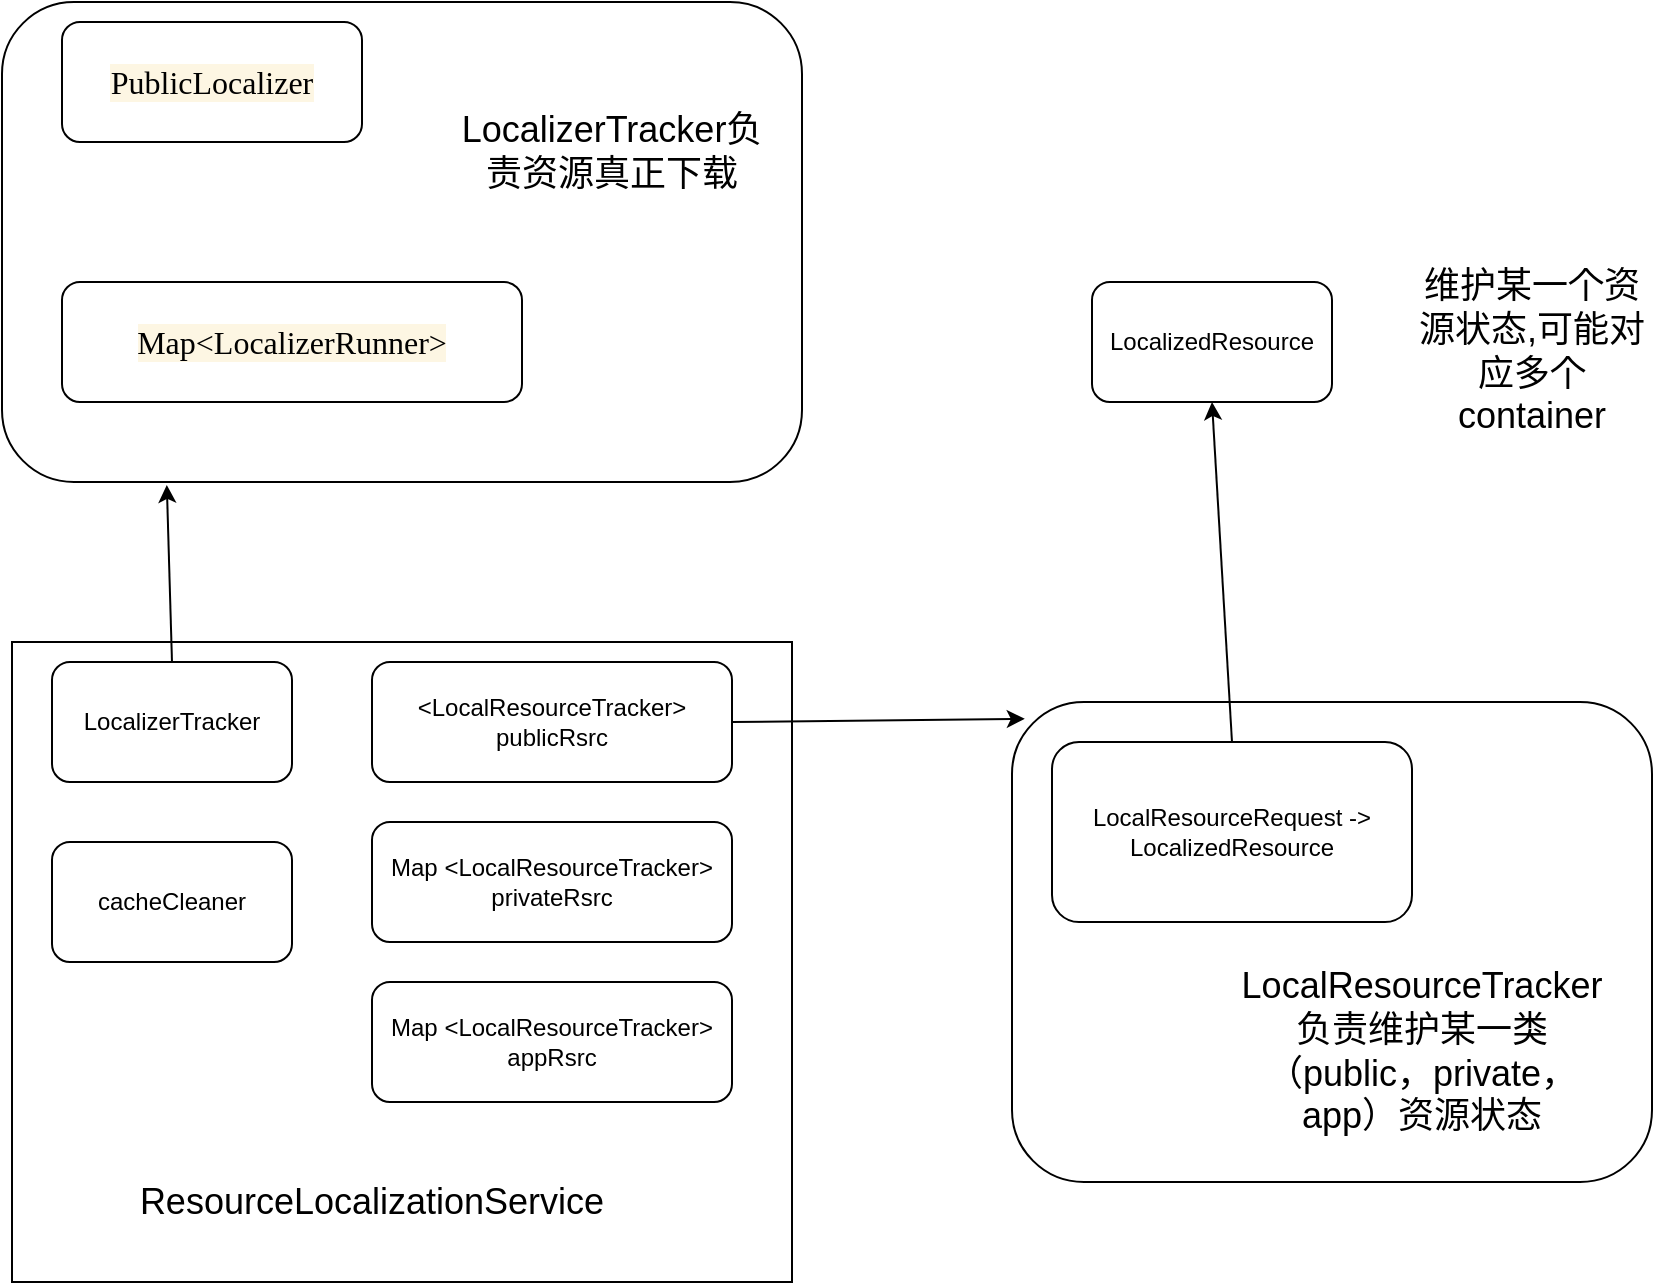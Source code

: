 <mxfile version="12.4.3" type="github" pages="1"><diagram id="vbaCEeRRn_hteZ_Te-lx" name="Page-1"><mxGraphModel dx="1106" dy="1816" grid="1" gridSize="10" guides="1" tooltips="1" connect="1" arrows="1" fold="1" page="1" pageScale="1" pageWidth="827" pageHeight="1169" math="0" shadow="0"><root><mxCell id="0"/><mxCell id="1" parent="0"/><mxCell id="ZXIxnaWetE4bDTXr-bI9-7" value="" style="rounded=1;whiteSpace=wrap;html=1;" vertex="1" parent="1"><mxGeometry x="690" y="140" width="320" height="240" as="geometry"/></mxCell><mxCell id="ZXIxnaWetE4bDTXr-bI9-1" value="" style="rounded=0;whiteSpace=wrap;html=1;" vertex="1" parent="1"><mxGeometry x="190" y="110" width="390" height="320" as="geometry"/></mxCell><mxCell id="ZXIxnaWetE4bDTXr-bI9-2" value="LocalizerTracker" style="rounded=1;whiteSpace=wrap;html=1;" vertex="1" parent="1"><mxGeometry x="210" y="120" width="120" height="60" as="geometry"/></mxCell><mxCell id="ZXIxnaWetE4bDTXr-bI9-3" value="cacheCleaner" style="rounded=1;whiteSpace=wrap;html=1;" vertex="1" parent="1"><mxGeometry x="210" y="210" width="120" height="60" as="geometry"/></mxCell><mxCell id="ZXIxnaWetE4bDTXr-bI9-4" value="&amp;lt;LocalResourceTracker&amp;gt; publicRsrc" style="rounded=1;whiteSpace=wrap;html=1;" vertex="1" parent="1"><mxGeometry x="370" y="120" width="180" height="60" as="geometry"/></mxCell><mxCell id="ZXIxnaWetE4bDTXr-bI9-5" value="Map &amp;lt;LocalResourceTracker&amp;gt; privateRsrc" style="rounded=1;whiteSpace=wrap;html=1;" vertex="1" parent="1"><mxGeometry x="370" y="200" width="180" height="60" as="geometry"/></mxCell><mxCell id="ZXIxnaWetE4bDTXr-bI9-6" value="Map &amp;lt;LocalResourceTracker&amp;gt; appRsrc" style="rounded=1;whiteSpace=wrap;html=1;" vertex="1" parent="1"><mxGeometry x="370" y="280" width="180" height="60" as="geometry"/></mxCell><mxCell id="ZXIxnaWetE4bDTXr-bI9-8" value="LocalResourceRequest -&amp;gt; LocalizedResource" style="rounded=1;whiteSpace=wrap;html=1;" vertex="1" parent="1"><mxGeometry x="710" y="160" width="180" height="90" as="geometry"/></mxCell><mxCell id="ZXIxnaWetE4bDTXr-bI9-9" value="" style="rounded=1;whiteSpace=wrap;html=1;" vertex="1" parent="1"><mxGeometry x="185" y="-210" width="400" height="240" as="geometry"/></mxCell><mxCell id="ZXIxnaWetE4bDTXr-bI9-10" value="&lt;pre style=&quot;background-color: #fdf6e3 ; color: #586e75 ; font-family: &amp;#34;monaco&amp;#34; ; font-size: 12.0pt&quot;&gt;&lt;span style=&quot;color: #000000&quot;&gt;PublicLocalizer&lt;/span&gt;&lt;/pre&gt;" style="rounded=1;whiteSpace=wrap;html=1;" vertex="1" parent="1"><mxGeometry x="215" y="-200" width="150" height="60" as="geometry"/></mxCell><mxCell id="ZXIxnaWetE4bDTXr-bI9-11" value="&lt;pre style=&quot;background-color: rgb(253 , 246 , 227) ; font-family: &amp;#34;monaco&amp;#34; ; font-size: 12pt&quot;&gt;Map&amp;lt;LocalizerRunner&amp;gt;&lt;/pre&gt;" style="rounded=1;whiteSpace=wrap;html=1;" vertex="1" parent="1"><mxGeometry x="215" y="-70" width="230" height="60" as="geometry"/></mxCell><mxCell id="ZXIxnaWetE4bDTXr-bI9-12" value="&lt;font style=&quot;font-size: 18px&quot;&gt;LocalizerTracker负责资源真正下载&lt;/font&gt;" style="text;html=1;strokeColor=none;fillColor=none;align=center;verticalAlign=middle;whiteSpace=wrap;rounded=0;" vertex="1" parent="1"><mxGeometry x="405" y="-180" width="170" height="90" as="geometry"/></mxCell><mxCell id="ZXIxnaWetE4bDTXr-bI9-13" value="&lt;font style=&quot;font-size: 18px&quot;&gt;LocalResourceTracker&lt;br&gt;负责维护某一类（public，private，app）资源状态&lt;/font&gt;" style="text;html=1;strokeColor=none;fillColor=none;align=center;verticalAlign=middle;whiteSpace=wrap;rounded=0;" vertex="1" parent="1"><mxGeometry x="840" y="290" width="110" height="50" as="geometry"/></mxCell><mxCell id="ZXIxnaWetE4bDTXr-bI9-15" value="LocalizedResource" style="rounded=1;whiteSpace=wrap;html=1;" vertex="1" parent="1"><mxGeometry x="730" y="-70" width="120" height="60" as="geometry"/></mxCell><mxCell id="ZXIxnaWetE4bDTXr-bI9-16" value="&lt;font style=&quot;font-size: 18px&quot;&gt;维护某一个资源状态,可能对应多个container&lt;/font&gt;" style="text;html=1;strokeColor=none;fillColor=none;align=center;verticalAlign=middle;whiteSpace=wrap;rounded=0;" vertex="1" parent="1"><mxGeometry x="890" y="-70" width="120" height="70" as="geometry"/></mxCell><mxCell id="ZXIxnaWetE4bDTXr-bI9-18" value="&lt;font style=&quot;font-size: 18px&quot;&gt;ResourceLocalizationService&lt;/font&gt;" style="text;html=1;strokeColor=none;fillColor=none;align=center;verticalAlign=middle;whiteSpace=wrap;rounded=0;" vertex="1" parent="1"><mxGeometry x="350" y="380" width="40" height="20" as="geometry"/></mxCell><mxCell id="ZXIxnaWetE4bDTXr-bI9-20" value="" style="endArrow=classic;html=1;exitX=0.5;exitY=0;exitDx=0;exitDy=0;entryX=0.206;entryY=1.006;entryDx=0;entryDy=0;entryPerimeter=0;" edge="1" parent="1" source="ZXIxnaWetE4bDTXr-bI9-2" target="ZXIxnaWetE4bDTXr-bI9-9"><mxGeometry width="50" height="50" relative="1" as="geometry"><mxPoint x="110" y="150" as="sourcePoint"/><mxPoint x="160" y="100" as="targetPoint"/></mxGeometry></mxCell><mxCell id="ZXIxnaWetE4bDTXr-bI9-21" value="" style="endArrow=classic;html=1;exitX=1;exitY=0.5;exitDx=0;exitDy=0;entryX=0.02;entryY=0.035;entryDx=0;entryDy=0;entryPerimeter=0;" edge="1" parent="1" source="ZXIxnaWetE4bDTXr-bI9-4" target="ZXIxnaWetE4bDTXr-bI9-7"><mxGeometry width="50" height="50" relative="1" as="geometry"><mxPoint x="70" y="180" as="sourcePoint"/><mxPoint x="120" y="130" as="targetPoint"/></mxGeometry></mxCell><mxCell id="ZXIxnaWetE4bDTXr-bI9-22" value="" style="endArrow=classic;html=1;exitX=0.5;exitY=0;exitDx=0;exitDy=0;entryX=0.5;entryY=1;entryDx=0;entryDy=0;" edge="1" parent="1" source="ZXIxnaWetE4bDTXr-bI9-8" target="ZXIxnaWetE4bDTXr-bI9-15"><mxGeometry width="50" height="50" relative="1" as="geometry"><mxPoint x="630" y="110" as="sourcePoint"/><mxPoint x="680" y="60" as="targetPoint"/></mxGeometry></mxCell></root></mxGraphModel></diagram></mxfile>